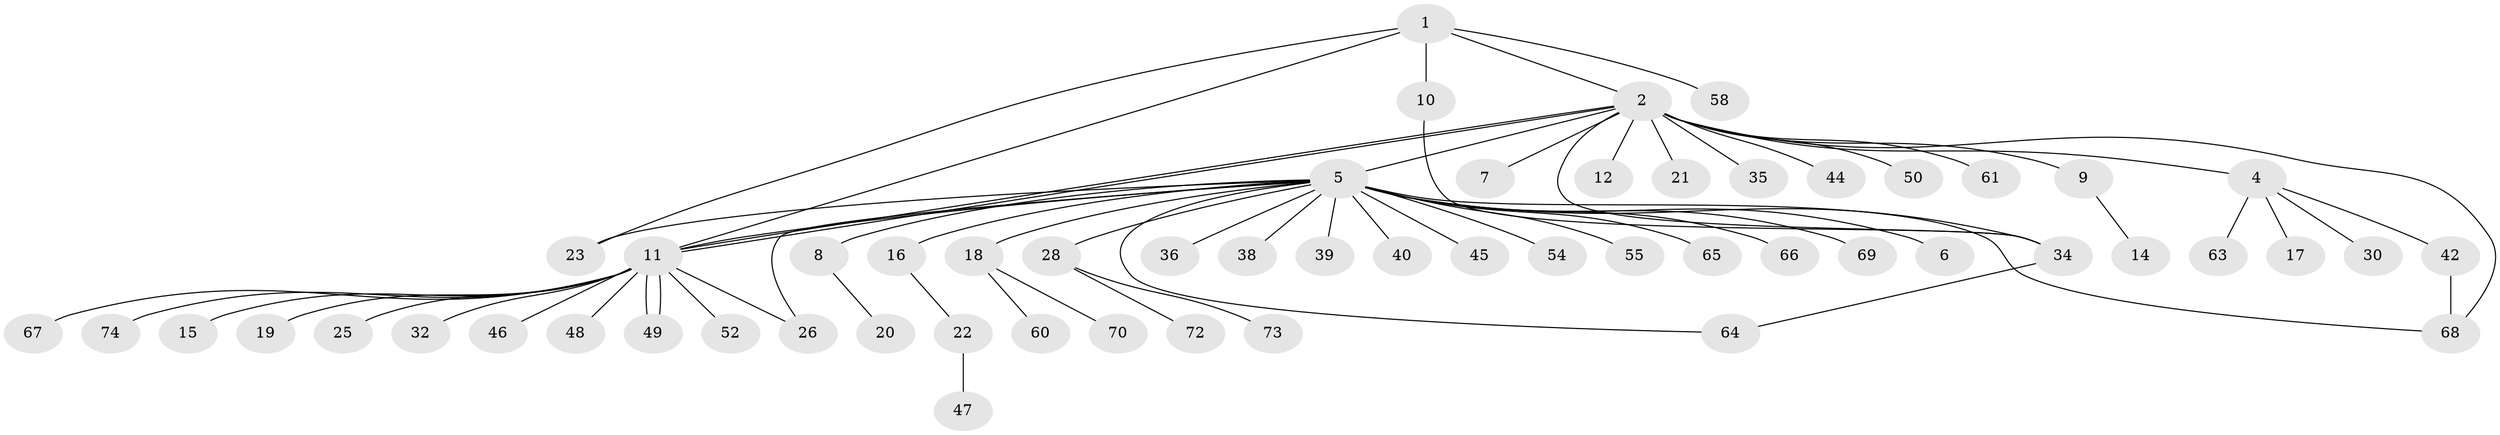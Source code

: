 // Generated by graph-tools (version 1.1) at 2025/51/02/27/25 19:51:56]
// undirected, 57 vertices, 67 edges
graph export_dot {
graph [start="1"]
  node [color=gray90,style=filled];
  1 [super="+33"];
  2 [super="+3"];
  4 [super="+71"];
  5 [super="+24"];
  6 [super="+57"];
  7;
  8 [super="+13"];
  9 [super="+59"];
  10;
  11 [super="+27"];
  12;
  14;
  15 [super="+62"];
  16;
  17 [super="+29"];
  18;
  19;
  20 [super="+51"];
  21;
  22 [super="+41"];
  23;
  25;
  26 [super="+31"];
  28 [super="+53"];
  30;
  32;
  34 [super="+37"];
  35;
  36;
  38;
  39 [super="+56"];
  40;
  42 [super="+43"];
  44;
  45;
  46;
  47;
  48;
  49;
  50;
  52;
  54;
  55;
  58;
  60;
  61;
  63;
  64;
  65;
  66;
  67;
  68;
  69;
  70;
  72;
  73;
  74;
  1 -- 2;
  1 -- 10;
  1 -- 11;
  1 -- 23;
  1 -- 58;
  2 -- 4 [weight=2];
  2 -- 5 [weight=2];
  2 -- 7;
  2 -- 9;
  2 -- 11;
  2 -- 11;
  2 -- 12;
  2 -- 21;
  2 -- 35;
  2 -- 44;
  2 -- 50;
  2 -- 68;
  2 -- 61;
  2 -- 34;
  4 -- 17;
  4 -- 30;
  4 -- 42;
  4 -- 63;
  5 -- 6;
  5 -- 8;
  5 -- 11 [weight=2];
  5 -- 16;
  5 -- 18;
  5 -- 23;
  5 -- 26;
  5 -- 28;
  5 -- 34;
  5 -- 36;
  5 -- 40;
  5 -- 54;
  5 -- 55;
  5 -- 64;
  5 -- 65;
  5 -- 66;
  5 -- 68;
  5 -- 69;
  5 -- 38;
  5 -- 39;
  5 -- 45;
  8 -- 20;
  9 -- 14;
  10 -- 34;
  11 -- 15;
  11 -- 19;
  11 -- 25;
  11 -- 26;
  11 -- 32;
  11 -- 46;
  11 -- 48;
  11 -- 49;
  11 -- 49;
  11 -- 52;
  11 -- 67;
  11 -- 74;
  16 -- 22;
  18 -- 60;
  18 -- 70;
  22 -- 47;
  28 -- 73;
  28 -- 72;
  34 -- 64;
  42 -- 68;
}
